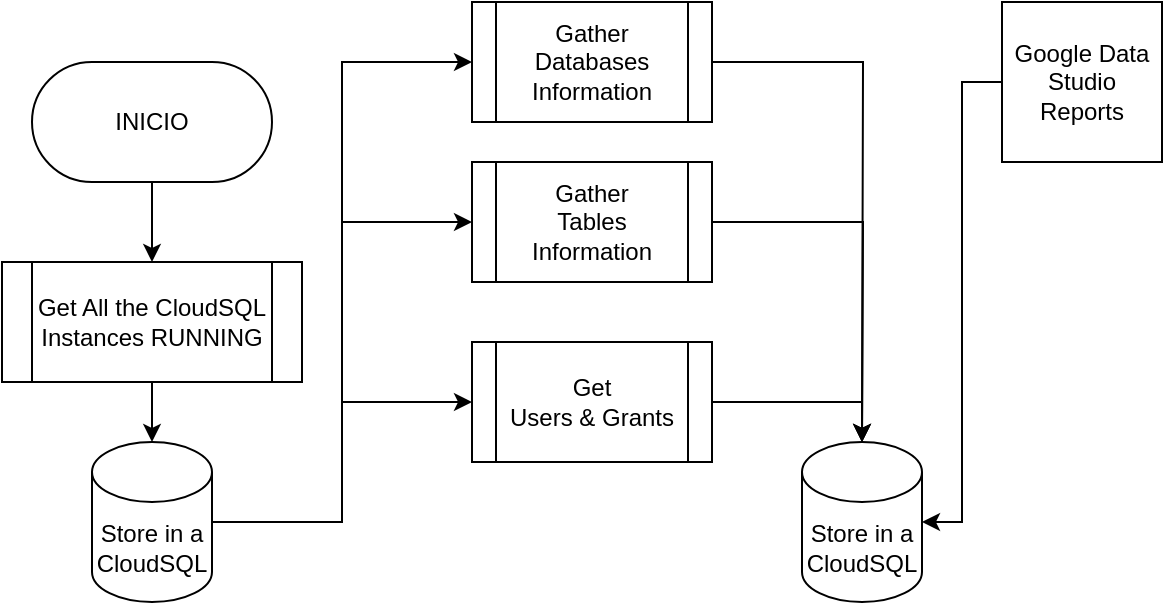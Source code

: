 <mxfile version="14.8.1" type="device"><diagram id="OYR_CsAPbOGsXzzF9gP9" name="Page-1"><mxGraphModel dx="868" dy="520" grid="1" gridSize="10" guides="1" tooltips="1" connect="1" arrows="1" fold="1" page="1" pageScale="1" pageWidth="850" pageHeight="1100" math="0" shadow="0"><root><mxCell id="0"/><mxCell id="1" parent="0"/><mxCell id="K9OB_PJLfiHhjhJew7ON-7" style="edgeStyle=orthogonalEdgeStyle;rounded=0;orthogonalLoop=1;jettySize=auto;html=1;" edge="1" parent="1" source="K9OB_PJLfiHhjhJew7ON-2" target="K9OB_PJLfiHhjhJew7ON-6"><mxGeometry relative="1" as="geometry"/></mxCell><mxCell id="K9OB_PJLfiHhjhJew7ON-2" value="Get All the CloudSQL Instances RUNNING" style="shape=process;whiteSpace=wrap;html=1;backgroundOutline=1;" vertex="1" parent="1"><mxGeometry x="130" y="250" width="150" height="60" as="geometry"/></mxCell><mxCell id="K9OB_PJLfiHhjhJew7ON-5" style="edgeStyle=orthogonalEdgeStyle;rounded=0;orthogonalLoop=1;jettySize=auto;html=1;" edge="1" parent="1" source="K9OB_PJLfiHhjhJew7ON-3" target="K9OB_PJLfiHhjhJew7ON-2"><mxGeometry relative="1" as="geometry"/></mxCell><mxCell id="K9OB_PJLfiHhjhJew7ON-3" value="INICIO" style="rounded=1;whiteSpace=wrap;html=1;arcSize=50;" vertex="1" parent="1"><mxGeometry x="145" y="150" width="120" height="60" as="geometry"/></mxCell><mxCell id="K9OB_PJLfiHhjhJew7ON-17" style="edgeStyle=orthogonalEdgeStyle;rounded=0;orthogonalLoop=1;jettySize=auto;html=1;entryX=0;entryY=0.5;entryDx=0;entryDy=0;" edge="1" parent="1" source="K9OB_PJLfiHhjhJew7ON-6" target="K9OB_PJLfiHhjhJew7ON-14"><mxGeometry relative="1" as="geometry"/></mxCell><mxCell id="K9OB_PJLfiHhjhJew7ON-18" style="edgeStyle=orthogonalEdgeStyle;rounded=0;orthogonalLoop=1;jettySize=auto;html=1;entryX=0;entryY=0.5;entryDx=0;entryDy=0;" edge="1" parent="1" source="K9OB_PJLfiHhjhJew7ON-6" target="K9OB_PJLfiHhjhJew7ON-15"><mxGeometry relative="1" as="geometry"/></mxCell><mxCell id="K9OB_PJLfiHhjhJew7ON-19" style="edgeStyle=orthogonalEdgeStyle;rounded=0;orthogonalLoop=1;jettySize=auto;html=1;entryX=0;entryY=0.5;entryDx=0;entryDy=0;" edge="1" parent="1" source="K9OB_PJLfiHhjhJew7ON-6" target="K9OB_PJLfiHhjhJew7ON-12"><mxGeometry relative="1" as="geometry"/></mxCell><mxCell id="K9OB_PJLfiHhjhJew7ON-6" value="Store in a CloudSQL" style="shape=cylinder3;whiteSpace=wrap;html=1;boundedLbl=1;backgroundOutline=1;size=15;" vertex="1" parent="1"><mxGeometry x="175" y="340" width="60" height="80" as="geometry"/></mxCell><mxCell id="K9OB_PJLfiHhjhJew7ON-27" style="edgeStyle=orthogonalEdgeStyle;rounded=0;orthogonalLoop=1;jettySize=auto;html=1;" edge="1" parent="1" source="K9OB_PJLfiHhjhJew7ON-12"><mxGeometry relative="1" as="geometry"><mxPoint x="560" y="340" as="targetPoint"/></mxGeometry></mxCell><mxCell id="K9OB_PJLfiHhjhJew7ON-12" value="Gather&lt;br&gt;Databases Information" style="shape=process;whiteSpace=wrap;html=1;backgroundOutline=1;" vertex="1" parent="1"><mxGeometry x="365" y="120" width="120" height="60" as="geometry"/></mxCell><mxCell id="K9OB_PJLfiHhjhJew7ON-26" style="edgeStyle=orthogonalEdgeStyle;rounded=0;orthogonalLoop=1;jettySize=auto;html=1;" edge="1" parent="1" source="K9OB_PJLfiHhjhJew7ON-14"><mxGeometry relative="1" as="geometry"><mxPoint x="560" y="340" as="targetPoint"/></mxGeometry></mxCell><mxCell id="K9OB_PJLfiHhjhJew7ON-14" value="Gather&lt;br&gt;Tables Information" style="shape=process;whiteSpace=wrap;html=1;backgroundOutline=1;" vertex="1" parent="1"><mxGeometry x="365" y="200" width="120" height="60" as="geometry"/></mxCell><mxCell id="K9OB_PJLfiHhjhJew7ON-25" style="edgeStyle=orthogonalEdgeStyle;rounded=0;orthogonalLoop=1;jettySize=auto;html=1;entryX=0.5;entryY=0;entryDx=0;entryDy=0;entryPerimeter=0;" edge="1" parent="1" source="K9OB_PJLfiHhjhJew7ON-15" target="K9OB_PJLfiHhjhJew7ON-21"><mxGeometry relative="1" as="geometry"/></mxCell><mxCell id="K9OB_PJLfiHhjhJew7ON-15" value="Get &lt;br&gt;Users &amp;amp; Grants" style="shape=process;whiteSpace=wrap;html=1;backgroundOutline=1;" vertex="1" parent="1"><mxGeometry x="365" y="290" width="120" height="60" as="geometry"/></mxCell><mxCell id="K9OB_PJLfiHhjhJew7ON-21" value="Store in a CloudSQL" style="shape=cylinder3;whiteSpace=wrap;html=1;boundedLbl=1;backgroundOutline=1;size=15;" vertex="1" parent="1"><mxGeometry x="530" y="340" width="60" height="80" as="geometry"/></mxCell><mxCell id="K9OB_PJLfiHhjhJew7ON-30" style="edgeStyle=orthogonalEdgeStyle;rounded=0;orthogonalLoop=1;jettySize=auto;html=1;entryX=1;entryY=0.5;entryDx=0;entryDy=0;entryPerimeter=0;" edge="1" parent="1" source="K9OB_PJLfiHhjhJew7ON-29" target="K9OB_PJLfiHhjhJew7ON-21"><mxGeometry relative="1" as="geometry"/></mxCell><mxCell id="K9OB_PJLfiHhjhJew7ON-29" value="Google Data Studio Reports" style="whiteSpace=wrap;html=1;aspect=fixed;" vertex="1" parent="1"><mxGeometry x="630" y="120" width="80" height="80" as="geometry"/></mxCell></root></mxGraphModel></diagram></mxfile>